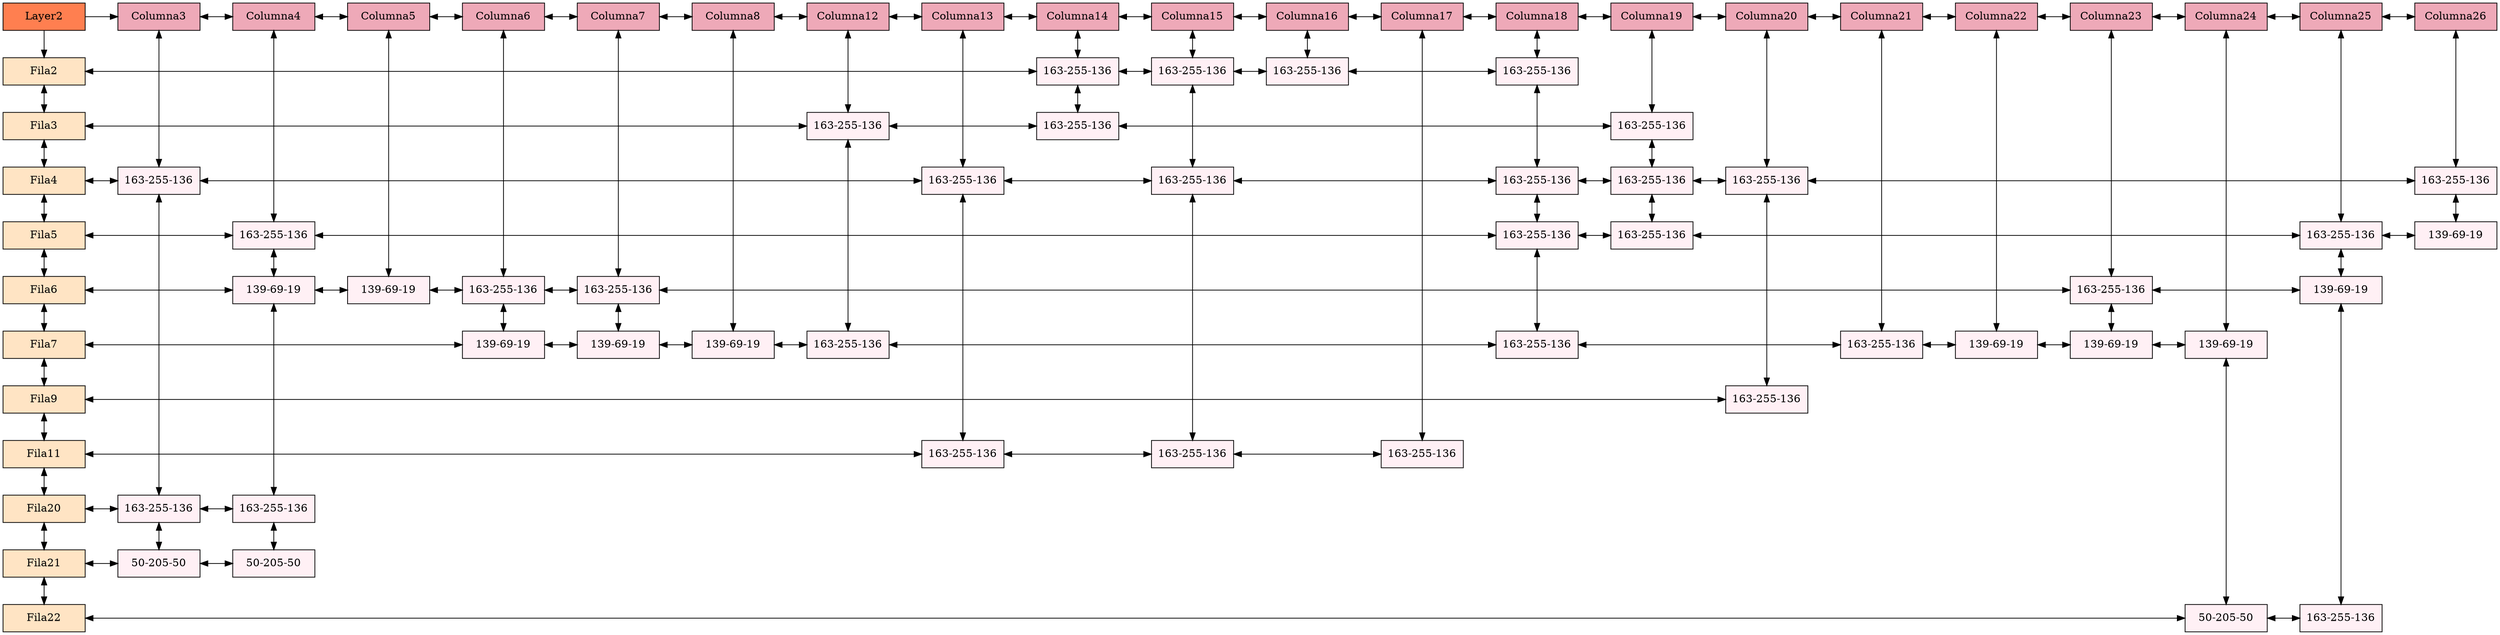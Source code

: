 digraph Sparse_Matrix{
node [shape=box]
graph [ranksep="0.5", nodesep="0.6"];
/* Group 0 para alinear verticalmente RAIZ*/ 
Layer2[ label = "Layer2", width = 1.5, style = filled, fillcolor = coral, group = 0 ];

// Filas 
Fila2 [label = "Fila2" width = 1.5 style = filled, fillcolor = bisque1, group = 0 ];
Fila3 [label = "Fila3" width = 1.5 style = filled, fillcolor = bisque1, group = 0 ];
Fila4 [label = "Fila4" width = 1.5 style = filled, fillcolor = bisque1, group = 0 ];
Fila5 [label = "Fila5" width = 1.5 style = filled, fillcolor = bisque1, group = 0 ];
Fila6 [label = "Fila6" width = 1.5 style = filled, fillcolor = bisque1, group = 0 ];
Fila7 [label = "Fila7" width = 1.5 style = filled, fillcolor = bisque1, group = 0 ];
Fila9 [label = "Fila9" width = 1.5 style = filled, fillcolor = bisque1, group = 0 ];
Fila11 [label = "Fila11" width = 1.5 style = filled, fillcolor = bisque1, group = 0 ];
Fila20 [label = "Fila20" width = 1.5 style = filled, fillcolor = bisque1, group = 0 ];
Fila21 [label = "Fila21" width = 1.5 style = filled, fillcolor = bisque1, group = 0 ];
Fila22 [label = "Fila22" width = 1.5 style = filled, fillcolor = bisque1, group = 0 ];

 //Enlaces de Filas
Fila2->Fila3 [dir = both];
Fila3->Fila4 [dir = both];
Fila4->Fila5 [dir = both];
Fila5->Fila6 [dir = both];
Fila6->Fila7 [dir = both];
Fila7->Fila9 [dir = both];
Fila9->Fila11 [dir = both];
Fila11->Fila20 [dir = both];
Fila20->Fila21 [dir = both];
Fila21->Fila22 [dir = both];

 //Columnas
//Cada una con diferente group para alinear verticalmente con los nodos
Column3[label = "Columna3" width = 1.5 style = filled, fillcolor = pink2, group = 4];
Column4[label = "Columna4" width = 1.5 style = filled, fillcolor = pink2, group = 5];
Column5[label = "Columna5" width = 1.5 style = filled, fillcolor = pink2, group = 6];
Column6[label = "Columna6" width = 1.5 style = filled, fillcolor = pink2, group = 7];
Column7[label = "Columna7" width = 1.5 style = filled, fillcolor = pink2, group = 8];
Column8[label = "Columna8" width = 1.5 style = filled, fillcolor = pink2, group = 9];
Column12[label = "Columna12" width = 1.5 style = filled, fillcolor = pink2, group = 13];
Column13[label = "Columna13" width = 1.5 style = filled, fillcolor = pink2, group = 14];
Column14[label = "Columna14" width = 1.5 style = filled, fillcolor = pink2, group = 15];
Column15[label = "Columna15" width = 1.5 style = filled, fillcolor = pink2, group = 16];
Column16[label = "Columna16" width = 1.5 style = filled, fillcolor = pink2, group = 17];
Column17[label = "Columna17" width = 1.5 style = filled, fillcolor = pink2, group = 18];
Column18[label = "Columna18" width = 1.5 style = filled, fillcolor = pink2, group = 19];
Column19[label = "Columna19" width = 1.5 style = filled, fillcolor = pink2, group = 20];
Column20[label = "Columna20" width = 1.5 style = filled, fillcolor = pink2, group = 21];
Column21[label = "Columna21" width = 1.5 style = filled, fillcolor = pink2, group = 22];
Column22[label = "Columna22" width = 1.5 style = filled, fillcolor = pink2, group = 23];
Column23[label = "Columna23" width = 1.5 style = filled, fillcolor = pink2, group = 24];
Column24[label = "Columna24" width = 1.5 style = filled, fillcolor = pink2, group = 25];
Column25[label = "Columna25" width = 1.5 style = filled, fillcolor = pink2, group = 26];
Column26[label = "Columna26" width = 1.5 style = filled, fillcolor = pink2, group = 27];

 //Enlaces de Columnas
Column3->Column4 [dir = both];
Column4->Column5 [dir = both];
Column5->Column6 [dir = both];
Column6->Column7 [dir = both];
Column7->Column8 [dir = both];
Column8->Column12 [dir = both];
Column12->Column13 [dir = both];
Column13->Column14 [dir = both];
Column14->Column15 [dir = both];
Column15->Column16 [dir = both];
Column16->Column17 [dir = both];
Column17->Column18 [dir = both];
Column18->Column19 [dir = both];
Column19->Column20 [dir = both];
Column20->Column21 [dir = both];
Column21->Column22 [dir = both];
Column22->Column23 [dir = both];
Column23->Column24 [dir = both];
Column24->Column25 [dir = both];
Column25->Column26 [dir = both];

 // Alinear Raiz con Columnas
{rank = same; Layer2; Column3;  Column4;  Column5;  Column6;  Column7;  Column8;  Column12;  Column13;  Column14;  Column15;  Column16;  Column17;  Column18;  Column19;  Column20;  Column21;  Column22;  Column23;  Column24;  Column25;  Column26; };

 // Enlaces Raiz con primera fila y columna
Layer2->Column3;
Layer2->Fila2;

 //Creacion de nodos
//(^<---------------------- F I L A   2---------------------->
N14_F2 [label = "163-255-136" width = 1.5 group = 15 style = filled, fillcolor = lavenderblush1];
N15_F2 [label = "163-255-136" width = 1.5 group = 16 style = filled, fillcolor = lavenderblush1];
N16_F2 [label = "163-255-136" width = 1.5 group = 17 style = filled, fillcolor = lavenderblush1];
N18_F2 [label = "163-255-136" width = 1.5 group = 19 style = filled, fillcolor = lavenderblush1];

//(^<---------------------- F I L A   3---------------------->
N12_F3 [label = "163-255-136" width = 1.5 group = 13 style = filled, fillcolor = lavenderblush1];
N14_F3 [label = "163-255-136" width = 1.5 group = 15 style = filled, fillcolor = lavenderblush1];
N19_F3 [label = "163-255-136" width = 1.5 group = 20 style = filled, fillcolor = lavenderblush1];

//(^<---------------------- F I L A   4---------------------->
N3_F4 [label = "163-255-136" width = 1.5 group = 4 style = filled, fillcolor = lavenderblush1];
N13_F4 [label = "163-255-136" width = 1.5 group = 14 style = filled, fillcolor = lavenderblush1];
N15_F4 [label = "163-255-136" width = 1.5 group = 16 style = filled, fillcolor = lavenderblush1];
N18_F4 [label = "163-255-136" width = 1.5 group = 19 style = filled, fillcolor = lavenderblush1];
N19_F4 [label = "163-255-136" width = 1.5 group = 20 style = filled, fillcolor = lavenderblush1];
N20_F4 [label = "163-255-136" width = 1.5 group = 21 style = filled, fillcolor = lavenderblush1];
N26_F4 [label = "163-255-136" width = 1.5 group = 27 style = filled, fillcolor = lavenderblush1];

//(^<---------------------- F I L A   5---------------------->
N4_F5 [label = "163-255-136" width = 1.5 group = 5 style = filled, fillcolor = lavenderblush1];
N18_F5 [label = "163-255-136" width = 1.5 group = 19 style = filled, fillcolor = lavenderblush1];
N19_F5 [label = "163-255-136" width = 1.5 group = 20 style = filled, fillcolor = lavenderblush1];
N25_F5 [label = "163-255-136" width = 1.5 group = 26 style = filled, fillcolor = lavenderblush1];
N26_F5 [label = "139-69-19" width = 1.5 group = 27 style = filled, fillcolor = lavenderblush1];

//(^<---------------------- F I L A   6---------------------->
N4_F6 [label = "139-69-19" width = 1.5 group = 5 style = filled, fillcolor = lavenderblush1];
N5_F6 [label = "139-69-19" width = 1.5 group = 6 style = filled, fillcolor = lavenderblush1];
N6_F6 [label = "163-255-136" width = 1.5 group = 7 style = filled, fillcolor = lavenderblush1];
N7_F6 [label = "163-255-136" width = 1.5 group = 8 style = filled, fillcolor = lavenderblush1];
N23_F6 [label = "163-255-136" width = 1.5 group = 24 style = filled, fillcolor = lavenderblush1];
N25_F6 [label = "139-69-19" width = 1.5 group = 26 style = filled, fillcolor = lavenderblush1];

//(^<---------------------- F I L A   7---------------------->
N6_F7 [label = "139-69-19" width = 1.5 group = 7 style = filled, fillcolor = lavenderblush1];
N7_F7 [label = "139-69-19" width = 1.5 group = 8 style = filled, fillcolor = lavenderblush1];
N8_F7 [label = "139-69-19" width = 1.5 group = 9 style = filled, fillcolor = lavenderblush1];
N12_F7 [label = "163-255-136" width = 1.5 group = 13 style = filled, fillcolor = lavenderblush1];
N18_F7 [label = "163-255-136" width = 1.5 group = 19 style = filled, fillcolor = lavenderblush1];
N21_F7 [label = "163-255-136" width = 1.5 group = 22 style = filled, fillcolor = lavenderblush1];
N22_F7 [label = "139-69-19" width = 1.5 group = 23 style = filled, fillcolor = lavenderblush1];
N23_F7 [label = "139-69-19" width = 1.5 group = 24 style = filled, fillcolor = lavenderblush1];
N24_F7 [label = "139-69-19" width = 1.5 group = 25 style = filled, fillcolor = lavenderblush1];

//(^<---------------------- F I L A   9---------------------->
N20_F9 [label = "163-255-136" width = 1.5 group = 21 style = filled, fillcolor = lavenderblush1];

//(^<---------------------- F I L A   11---------------------->
N13_F11 [label = "163-255-136" width = 1.5 group = 14 style = filled, fillcolor = lavenderblush1];
N15_F11 [label = "163-255-136" width = 1.5 group = 16 style = filled, fillcolor = lavenderblush1];
N17_F11 [label = "163-255-136" width = 1.5 group = 18 style = filled, fillcolor = lavenderblush1];

//(^<---------------------- F I L A   20---------------------->
N3_F20 [label = "163-255-136" width = 1.5 group = 4 style = filled, fillcolor = lavenderblush1];
N4_F20 [label = "163-255-136" width = 1.5 group = 5 style = filled, fillcolor = lavenderblush1];

//(^<---------------------- F I L A   21---------------------->
N3_F21 [label = "50-205-50" width = 1.5 group = 4 style = filled, fillcolor = lavenderblush1];
N4_F21 [label = "50-205-50" width = 1.5 group = 5 style = filled, fillcolor = lavenderblush1];

//(^<---------------------- F I L A   22---------------------->
N24_F22 [label = "50-205-50" width = 1.5 group = 25 style = filled, fillcolor = lavenderblush1];
N25_F22 [label = "163-255-136" width = 1.5 group = 26 style = filled, fillcolor = lavenderblush1];


 //Creacion de enlaces de nodos
//E N L A C E S  F I L A   2
Column14->N14_F2 [dir = both];
Fila2->N14_F2 [dir = both];
N14_F2->N15_F2 [dir = both];
Column15->N15_F2 [dir = both];
N15_F2->N16_F2 [dir = both];
Column16->N16_F2 [dir = both];
N16_F2->N18_F2 [dir = both];
Column18->N18_F2 [dir = both];
//Alineacion vertical de nodos con la fila
{rank = same; Fila2; N14_F2; N15_F2; N16_F2; N18_F2;  };

//E N L A C E S  F I L A   3
Column12->N12_F3 [dir = both];
Fila3->N12_F3 [dir = both];
N12_F3->N14_F3 [dir = both];
N14_F3->N14_F2 [dir = both];
N14_F3->N19_F3 [dir = both];
Column19->N19_F3 [dir = both];
//Alineacion vertical de nodos con la fila
{rank = same; Fila3; N12_F3; N14_F3; N19_F3;  };

//E N L A C E S  F I L A   4
Column3->N3_F4 [dir = both];
Fila4->N3_F4 [dir = both];
N3_F4->N13_F4 [dir = both];
Column13->N13_F4 [dir = both];
N13_F4->N15_F4 [dir = both];
N15_F4->N15_F2 [dir = both];
N15_F4->N18_F4 [dir = both];
N18_F4->N18_F2 [dir = both];
N18_F4->N19_F4 [dir = both];
N19_F4->N19_F3 [dir = both];
N19_F4->N20_F4 [dir = both];
Column20->N20_F4 [dir = both];
N20_F4->N26_F4 [dir = both];
Column26->N26_F4 [dir = both];
//Alineacion vertical de nodos con la fila
{rank = same; Fila4; N3_F4; N13_F4; N15_F4; N18_F4; N19_F4; N20_F4; N26_F4;  };

//E N L A C E S  F I L A   5
Column4->N4_F5 [dir = both];
Fila5->N4_F5 [dir = both];
N4_F5->N18_F5 [dir = both];
N18_F5->N18_F4 [dir = both];
N18_F5->N19_F5 [dir = both];
N19_F5->N19_F4 [dir = both];
N19_F5->N25_F5 [dir = both];
Column25->N25_F5 [dir = both];
N25_F5->N26_F5 [dir = both];
N26_F5->N26_F4 [dir = both];
//Alineacion vertical de nodos con la fila
{rank = same; Fila5; N4_F5; N18_F5; N19_F5; N25_F5; N26_F5;  };

//E N L A C E S  F I L A   6
N4_F6->N4_F5 [dir = both];
Fila6->N4_F6 [dir = both];
N4_F6->N5_F6 [dir = both];
Column5->N5_F6 [dir = both];
N5_F6->N6_F6 [dir = both];
Column6->N6_F6 [dir = both];
N6_F6->N7_F6 [dir = both];
Column7->N7_F6 [dir = both];
N7_F6->N23_F6 [dir = both];
Column23->N23_F6 [dir = both];
N23_F6->N25_F6 [dir = both];
N25_F6->N25_F5 [dir = both];
//Alineacion vertical de nodos con la fila
{rank = same; Fila6; N4_F6; N5_F6; N6_F6; N7_F6; N23_F6; N25_F6;  };

//E N L A C E S  F I L A   7
N6_F7->N6_F6 [dir = both];
Fila7->N6_F7 [dir = both];
N6_F7->N7_F7 [dir = both];
N7_F7->N7_F6 [dir = both];
N7_F7->N8_F7 [dir = both];
Column8->N8_F7 [dir = both];
N8_F7->N12_F7 [dir = both];
N12_F7->N12_F3 [dir = both];
N12_F7->N18_F7 [dir = both];
N18_F7->N18_F5 [dir = both];
N18_F7->N21_F7 [dir = both];
Column21->N21_F7 [dir = both];
N21_F7->N22_F7 [dir = both];
Column22->N22_F7 [dir = both];
N22_F7->N23_F7 [dir = both];
N23_F7->N23_F6 [dir = both];
N23_F7->N24_F7 [dir = both];
Column24->N24_F7 [dir = both];
//Alineacion vertical de nodos con la fila
{rank = same; Fila7; N6_F7; N7_F7; N8_F7; N12_F7; N18_F7; N21_F7; N22_F7; N23_F7; N24_F7;  };

//E N L A C E S  F I L A   9
N20_F9->N20_F4 [dir = both];
Fila9->N20_F9 [dir = both];
//Alineacion vertical de nodos con la fila
{rank = same; Fila9; N20_F9;  };

//E N L A C E S  F I L A   11
N13_F11->N13_F4 [dir = both];
Fila11->N13_F11 [dir = both];
N13_F11->N15_F11 [dir = both];
N15_F11->N15_F4 [dir = both];
N15_F11->N17_F11 [dir = both];
Column17->N17_F11 [dir = both];
//Alineacion vertical de nodos con la fila
{rank = same; Fila11; N13_F11; N15_F11; N17_F11;  };

//E N L A C E S  F I L A   20
N3_F20->N3_F4 [dir = both];
Fila20->N3_F20 [dir = both];
N3_F20->N4_F20 [dir = both];
N4_F20->N4_F6 [dir = both];
//Alineacion vertical de nodos con la fila
{rank = same; Fila20; N3_F20; N4_F20;  };

//E N L A C E S  F I L A   21
N3_F21->N3_F20 [dir = both];
Fila21->N3_F21 [dir = both];
N3_F21->N4_F21 [dir = both];
N4_F21->N4_F20 [dir = both];
//Alineacion vertical de nodos con la fila
{rank = same; Fila21; N3_F21; N4_F21;  };

//E N L A C E S  F I L A   22
N24_F22->N24_F7 [dir = both];
Fila22->N24_F22 [dir = both];
N24_F22->N25_F22 [dir = both];
N25_F22->N25_F6 [dir = both];
//Alineacion vertical de nodos con la fila
{rank = same; Fila22; N24_F22; N25_F22;  };

}
